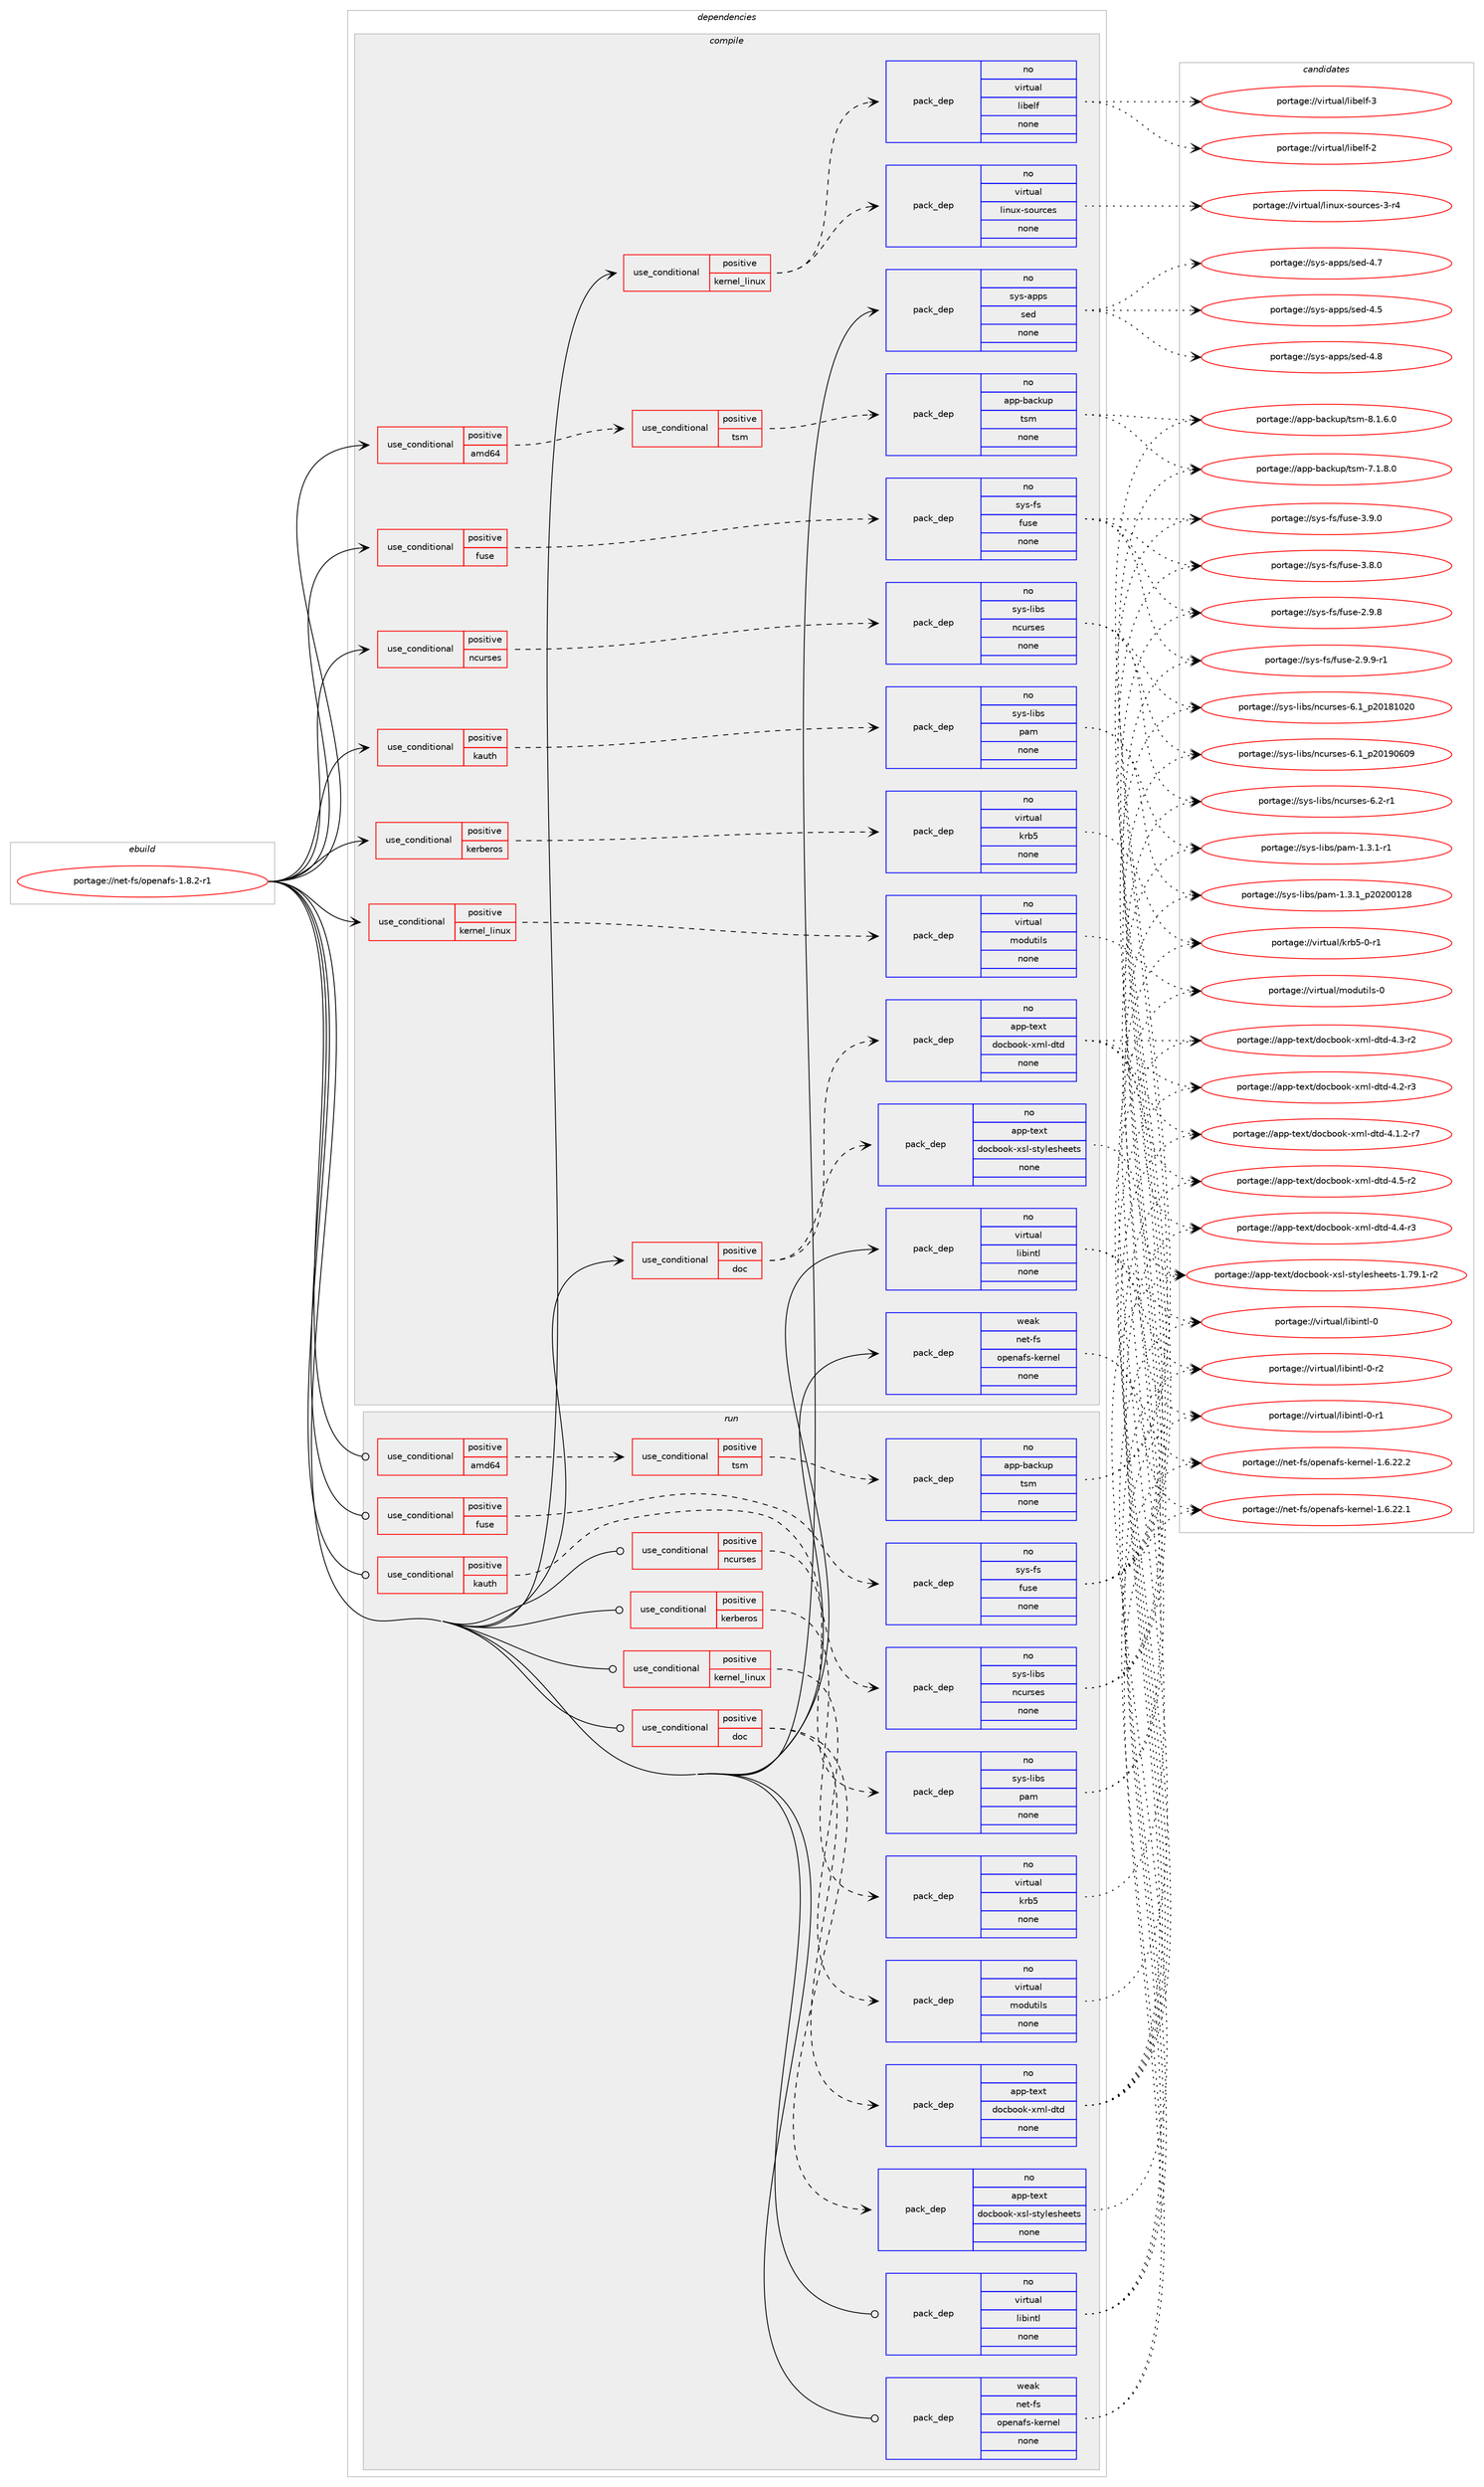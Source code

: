 digraph prolog {

# *************
# Graph options
# *************

newrank=true;
concentrate=true;
compound=true;
graph [rankdir=LR,fontname=Helvetica,fontsize=10,ranksep=1.5];#, ranksep=2.5, nodesep=0.2];
edge  [arrowhead=vee];
node  [fontname=Helvetica,fontsize=10];

# **********
# The ebuild
# **********

subgraph cluster_leftcol {
color=gray;
rank=same;
label=<<i>ebuild</i>>;
id [label="portage://net-fs/openafs-1.8.2-r1", color=red, width=4, href="../net-fs/openafs-1.8.2-r1.svg"];
}

# ****************
# The dependencies
# ****************

subgraph cluster_midcol {
color=gray;
label=<<i>dependencies</i>>;
subgraph cluster_compile {
fillcolor="#eeeeee";
style=filled;
label=<<i>compile</i>>;
subgraph cond22065 {
dependency97800 [label=<<TABLE BORDER="0" CELLBORDER="1" CELLSPACING="0" CELLPADDING="4"><TR><TD ROWSPAN="3" CELLPADDING="10">use_conditional</TD></TR><TR><TD>positive</TD></TR><TR><TD>amd64</TD></TR></TABLE>>, shape=none, color=red];
subgraph cond22066 {
dependency97801 [label=<<TABLE BORDER="0" CELLBORDER="1" CELLSPACING="0" CELLPADDING="4"><TR><TD ROWSPAN="3" CELLPADDING="10">use_conditional</TD></TR><TR><TD>positive</TD></TR><TR><TD>tsm</TD></TR></TABLE>>, shape=none, color=red];
subgraph pack73903 {
dependency97802 [label=<<TABLE BORDER="0" CELLBORDER="1" CELLSPACING="0" CELLPADDING="4" WIDTH="220"><TR><TD ROWSPAN="6" CELLPADDING="30">pack_dep</TD></TR><TR><TD WIDTH="110">no</TD></TR><TR><TD>app-backup</TD></TR><TR><TD>tsm</TD></TR><TR><TD>none</TD></TR><TR><TD></TD></TR></TABLE>>, shape=none, color=blue];
}
dependency97801:e -> dependency97802:w [weight=20,style="dashed",arrowhead="vee"];
}
dependency97800:e -> dependency97801:w [weight=20,style="dashed",arrowhead="vee"];
}
id:e -> dependency97800:w [weight=20,style="solid",arrowhead="vee"];
subgraph cond22067 {
dependency97803 [label=<<TABLE BORDER="0" CELLBORDER="1" CELLSPACING="0" CELLPADDING="4"><TR><TD ROWSPAN="3" CELLPADDING="10">use_conditional</TD></TR><TR><TD>positive</TD></TR><TR><TD>doc</TD></TR></TABLE>>, shape=none, color=red];
subgraph pack73904 {
dependency97804 [label=<<TABLE BORDER="0" CELLBORDER="1" CELLSPACING="0" CELLPADDING="4" WIDTH="220"><TR><TD ROWSPAN="6" CELLPADDING="30">pack_dep</TD></TR><TR><TD WIDTH="110">no</TD></TR><TR><TD>app-text</TD></TR><TR><TD>docbook-xsl-stylesheets</TD></TR><TR><TD>none</TD></TR><TR><TD></TD></TR></TABLE>>, shape=none, color=blue];
}
dependency97803:e -> dependency97804:w [weight=20,style="dashed",arrowhead="vee"];
subgraph pack73905 {
dependency97805 [label=<<TABLE BORDER="0" CELLBORDER="1" CELLSPACING="0" CELLPADDING="4" WIDTH="220"><TR><TD ROWSPAN="6" CELLPADDING="30">pack_dep</TD></TR><TR><TD WIDTH="110">no</TD></TR><TR><TD>app-text</TD></TR><TR><TD>docbook-xml-dtd</TD></TR><TR><TD>none</TD></TR><TR><TD></TD></TR></TABLE>>, shape=none, color=blue];
}
dependency97803:e -> dependency97805:w [weight=20,style="dashed",arrowhead="vee"];
}
id:e -> dependency97803:w [weight=20,style="solid",arrowhead="vee"];
subgraph cond22068 {
dependency97806 [label=<<TABLE BORDER="0" CELLBORDER="1" CELLSPACING="0" CELLPADDING="4"><TR><TD ROWSPAN="3" CELLPADDING="10">use_conditional</TD></TR><TR><TD>positive</TD></TR><TR><TD>fuse</TD></TR></TABLE>>, shape=none, color=red];
subgraph pack73906 {
dependency97807 [label=<<TABLE BORDER="0" CELLBORDER="1" CELLSPACING="0" CELLPADDING="4" WIDTH="220"><TR><TD ROWSPAN="6" CELLPADDING="30">pack_dep</TD></TR><TR><TD WIDTH="110">no</TD></TR><TR><TD>sys-fs</TD></TR><TR><TD>fuse</TD></TR><TR><TD>none</TD></TR><TR><TD></TD></TR></TABLE>>, shape=none, color=blue];
}
dependency97806:e -> dependency97807:w [weight=20,style="dashed",arrowhead="vee"];
}
id:e -> dependency97806:w [weight=20,style="solid",arrowhead="vee"];
subgraph cond22069 {
dependency97808 [label=<<TABLE BORDER="0" CELLBORDER="1" CELLSPACING="0" CELLPADDING="4"><TR><TD ROWSPAN="3" CELLPADDING="10">use_conditional</TD></TR><TR><TD>positive</TD></TR><TR><TD>kauth</TD></TR></TABLE>>, shape=none, color=red];
subgraph pack73907 {
dependency97809 [label=<<TABLE BORDER="0" CELLBORDER="1" CELLSPACING="0" CELLPADDING="4" WIDTH="220"><TR><TD ROWSPAN="6" CELLPADDING="30">pack_dep</TD></TR><TR><TD WIDTH="110">no</TD></TR><TR><TD>sys-libs</TD></TR><TR><TD>pam</TD></TR><TR><TD>none</TD></TR><TR><TD></TD></TR></TABLE>>, shape=none, color=blue];
}
dependency97808:e -> dependency97809:w [weight=20,style="dashed",arrowhead="vee"];
}
id:e -> dependency97808:w [weight=20,style="solid",arrowhead="vee"];
subgraph cond22070 {
dependency97810 [label=<<TABLE BORDER="0" CELLBORDER="1" CELLSPACING="0" CELLPADDING="4"><TR><TD ROWSPAN="3" CELLPADDING="10">use_conditional</TD></TR><TR><TD>positive</TD></TR><TR><TD>kerberos</TD></TR></TABLE>>, shape=none, color=red];
subgraph pack73908 {
dependency97811 [label=<<TABLE BORDER="0" CELLBORDER="1" CELLSPACING="0" CELLPADDING="4" WIDTH="220"><TR><TD ROWSPAN="6" CELLPADDING="30">pack_dep</TD></TR><TR><TD WIDTH="110">no</TD></TR><TR><TD>virtual</TD></TR><TR><TD>krb5</TD></TR><TR><TD>none</TD></TR><TR><TD></TD></TR></TABLE>>, shape=none, color=blue];
}
dependency97810:e -> dependency97811:w [weight=20,style="dashed",arrowhead="vee"];
}
id:e -> dependency97810:w [weight=20,style="solid",arrowhead="vee"];
subgraph cond22071 {
dependency97812 [label=<<TABLE BORDER="0" CELLBORDER="1" CELLSPACING="0" CELLPADDING="4"><TR><TD ROWSPAN="3" CELLPADDING="10">use_conditional</TD></TR><TR><TD>positive</TD></TR><TR><TD>kernel_linux</TD></TR></TABLE>>, shape=none, color=red];
subgraph pack73909 {
dependency97813 [label=<<TABLE BORDER="0" CELLBORDER="1" CELLSPACING="0" CELLPADDING="4" WIDTH="220"><TR><TD ROWSPAN="6" CELLPADDING="30">pack_dep</TD></TR><TR><TD WIDTH="110">no</TD></TR><TR><TD>virtual</TD></TR><TR><TD>linux-sources</TD></TR><TR><TD>none</TD></TR><TR><TD></TD></TR></TABLE>>, shape=none, color=blue];
}
dependency97812:e -> dependency97813:w [weight=20,style="dashed",arrowhead="vee"];
subgraph pack73910 {
dependency97814 [label=<<TABLE BORDER="0" CELLBORDER="1" CELLSPACING="0" CELLPADDING="4" WIDTH="220"><TR><TD ROWSPAN="6" CELLPADDING="30">pack_dep</TD></TR><TR><TD WIDTH="110">no</TD></TR><TR><TD>virtual</TD></TR><TR><TD>libelf</TD></TR><TR><TD>none</TD></TR><TR><TD></TD></TR></TABLE>>, shape=none, color=blue];
}
dependency97812:e -> dependency97814:w [weight=20,style="dashed",arrowhead="vee"];
}
id:e -> dependency97812:w [weight=20,style="solid",arrowhead="vee"];
subgraph cond22072 {
dependency97815 [label=<<TABLE BORDER="0" CELLBORDER="1" CELLSPACING="0" CELLPADDING="4"><TR><TD ROWSPAN="3" CELLPADDING="10">use_conditional</TD></TR><TR><TD>positive</TD></TR><TR><TD>kernel_linux</TD></TR></TABLE>>, shape=none, color=red];
subgraph pack73911 {
dependency97816 [label=<<TABLE BORDER="0" CELLBORDER="1" CELLSPACING="0" CELLPADDING="4" WIDTH="220"><TR><TD ROWSPAN="6" CELLPADDING="30">pack_dep</TD></TR><TR><TD WIDTH="110">no</TD></TR><TR><TD>virtual</TD></TR><TR><TD>modutils</TD></TR><TR><TD>none</TD></TR><TR><TD></TD></TR></TABLE>>, shape=none, color=blue];
}
dependency97815:e -> dependency97816:w [weight=20,style="dashed",arrowhead="vee"];
}
id:e -> dependency97815:w [weight=20,style="solid",arrowhead="vee"];
subgraph cond22073 {
dependency97817 [label=<<TABLE BORDER="0" CELLBORDER="1" CELLSPACING="0" CELLPADDING="4"><TR><TD ROWSPAN="3" CELLPADDING="10">use_conditional</TD></TR><TR><TD>positive</TD></TR><TR><TD>ncurses</TD></TR></TABLE>>, shape=none, color=red];
subgraph pack73912 {
dependency97818 [label=<<TABLE BORDER="0" CELLBORDER="1" CELLSPACING="0" CELLPADDING="4" WIDTH="220"><TR><TD ROWSPAN="6" CELLPADDING="30">pack_dep</TD></TR><TR><TD WIDTH="110">no</TD></TR><TR><TD>sys-libs</TD></TR><TR><TD>ncurses</TD></TR><TR><TD>none</TD></TR><TR><TD></TD></TR></TABLE>>, shape=none, color=blue];
}
dependency97817:e -> dependency97818:w [weight=20,style="dashed",arrowhead="vee"];
}
id:e -> dependency97817:w [weight=20,style="solid",arrowhead="vee"];
subgraph pack73913 {
dependency97819 [label=<<TABLE BORDER="0" CELLBORDER="1" CELLSPACING="0" CELLPADDING="4" WIDTH="220"><TR><TD ROWSPAN="6" CELLPADDING="30">pack_dep</TD></TR><TR><TD WIDTH="110">no</TD></TR><TR><TD>sys-apps</TD></TR><TR><TD>sed</TD></TR><TR><TD>none</TD></TR><TR><TD></TD></TR></TABLE>>, shape=none, color=blue];
}
id:e -> dependency97819:w [weight=20,style="solid",arrowhead="vee"];
subgraph pack73914 {
dependency97820 [label=<<TABLE BORDER="0" CELLBORDER="1" CELLSPACING="0" CELLPADDING="4" WIDTH="220"><TR><TD ROWSPAN="6" CELLPADDING="30">pack_dep</TD></TR><TR><TD WIDTH="110">no</TD></TR><TR><TD>virtual</TD></TR><TR><TD>libintl</TD></TR><TR><TD>none</TD></TR><TR><TD></TD></TR></TABLE>>, shape=none, color=blue];
}
id:e -> dependency97820:w [weight=20,style="solid",arrowhead="vee"];
subgraph pack73915 {
dependency97821 [label=<<TABLE BORDER="0" CELLBORDER="1" CELLSPACING="0" CELLPADDING="4" WIDTH="220"><TR><TD ROWSPAN="6" CELLPADDING="30">pack_dep</TD></TR><TR><TD WIDTH="110">weak</TD></TR><TR><TD>net-fs</TD></TR><TR><TD>openafs-kernel</TD></TR><TR><TD>none</TD></TR><TR><TD></TD></TR></TABLE>>, shape=none, color=blue];
}
id:e -> dependency97821:w [weight=20,style="solid",arrowhead="vee"];
}
subgraph cluster_compileandrun {
fillcolor="#eeeeee";
style=filled;
label=<<i>compile and run</i>>;
}
subgraph cluster_run {
fillcolor="#eeeeee";
style=filled;
label=<<i>run</i>>;
subgraph cond22074 {
dependency97822 [label=<<TABLE BORDER="0" CELLBORDER="1" CELLSPACING="0" CELLPADDING="4"><TR><TD ROWSPAN="3" CELLPADDING="10">use_conditional</TD></TR><TR><TD>positive</TD></TR><TR><TD>amd64</TD></TR></TABLE>>, shape=none, color=red];
subgraph cond22075 {
dependency97823 [label=<<TABLE BORDER="0" CELLBORDER="1" CELLSPACING="0" CELLPADDING="4"><TR><TD ROWSPAN="3" CELLPADDING="10">use_conditional</TD></TR><TR><TD>positive</TD></TR><TR><TD>tsm</TD></TR></TABLE>>, shape=none, color=red];
subgraph pack73916 {
dependency97824 [label=<<TABLE BORDER="0" CELLBORDER="1" CELLSPACING="0" CELLPADDING="4" WIDTH="220"><TR><TD ROWSPAN="6" CELLPADDING="30">pack_dep</TD></TR><TR><TD WIDTH="110">no</TD></TR><TR><TD>app-backup</TD></TR><TR><TD>tsm</TD></TR><TR><TD>none</TD></TR><TR><TD></TD></TR></TABLE>>, shape=none, color=blue];
}
dependency97823:e -> dependency97824:w [weight=20,style="dashed",arrowhead="vee"];
}
dependency97822:e -> dependency97823:w [weight=20,style="dashed",arrowhead="vee"];
}
id:e -> dependency97822:w [weight=20,style="solid",arrowhead="odot"];
subgraph cond22076 {
dependency97825 [label=<<TABLE BORDER="0" CELLBORDER="1" CELLSPACING="0" CELLPADDING="4"><TR><TD ROWSPAN="3" CELLPADDING="10">use_conditional</TD></TR><TR><TD>positive</TD></TR><TR><TD>doc</TD></TR></TABLE>>, shape=none, color=red];
subgraph pack73917 {
dependency97826 [label=<<TABLE BORDER="0" CELLBORDER="1" CELLSPACING="0" CELLPADDING="4" WIDTH="220"><TR><TD ROWSPAN="6" CELLPADDING="30">pack_dep</TD></TR><TR><TD WIDTH="110">no</TD></TR><TR><TD>app-text</TD></TR><TR><TD>docbook-xsl-stylesheets</TD></TR><TR><TD>none</TD></TR><TR><TD></TD></TR></TABLE>>, shape=none, color=blue];
}
dependency97825:e -> dependency97826:w [weight=20,style="dashed",arrowhead="vee"];
subgraph pack73918 {
dependency97827 [label=<<TABLE BORDER="0" CELLBORDER="1" CELLSPACING="0" CELLPADDING="4" WIDTH="220"><TR><TD ROWSPAN="6" CELLPADDING="30">pack_dep</TD></TR><TR><TD WIDTH="110">no</TD></TR><TR><TD>app-text</TD></TR><TR><TD>docbook-xml-dtd</TD></TR><TR><TD>none</TD></TR><TR><TD></TD></TR></TABLE>>, shape=none, color=blue];
}
dependency97825:e -> dependency97827:w [weight=20,style="dashed",arrowhead="vee"];
}
id:e -> dependency97825:w [weight=20,style="solid",arrowhead="odot"];
subgraph cond22077 {
dependency97828 [label=<<TABLE BORDER="0" CELLBORDER="1" CELLSPACING="0" CELLPADDING="4"><TR><TD ROWSPAN="3" CELLPADDING="10">use_conditional</TD></TR><TR><TD>positive</TD></TR><TR><TD>fuse</TD></TR></TABLE>>, shape=none, color=red];
subgraph pack73919 {
dependency97829 [label=<<TABLE BORDER="0" CELLBORDER="1" CELLSPACING="0" CELLPADDING="4" WIDTH="220"><TR><TD ROWSPAN="6" CELLPADDING="30">pack_dep</TD></TR><TR><TD WIDTH="110">no</TD></TR><TR><TD>sys-fs</TD></TR><TR><TD>fuse</TD></TR><TR><TD>none</TD></TR><TR><TD></TD></TR></TABLE>>, shape=none, color=blue];
}
dependency97828:e -> dependency97829:w [weight=20,style="dashed",arrowhead="vee"];
}
id:e -> dependency97828:w [weight=20,style="solid",arrowhead="odot"];
subgraph cond22078 {
dependency97830 [label=<<TABLE BORDER="0" CELLBORDER="1" CELLSPACING="0" CELLPADDING="4"><TR><TD ROWSPAN="3" CELLPADDING="10">use_conditional</TD></TR><TR><TD>positive</TD></TR><TR><TD>kauth</TD></TR></TABLE>>, shape=none, color=red];
subgraph pack73920 {
dependency97831 [label=<<TABLE BORDER="0" CELLBORDER="1" CELLSPACING="0" CELLPADDING="4" WIDTH="220"><TR><TD ROWSPAN="6" CELLPADDING="30">pack_dep</TD></TR><TR><TD WIDTH="110">no</TD></TR><TR><TD>sys-libs</TD></TR><TR><TD>pam</TD></TR><TR><TD>none</TD></TR><TR><TD></TD></TR></TABLE>>, shape=none, color=blue];
}
dependency97830:e -> dependency97831:w [weight=20,style="dashed",arrowhead="vee"];
}
id:e -> dependency97830:w [weight=20,style="solid",arrowhead="odot"];
subgraph cond22079 {
dependency97832 [label=<<TABLE BORDER="0" CELLBORDER="1" CELLSPACING="0" CELLPADDING="4"><TR><TD ROWSPAN="3" CELLPADDING="10">use_conditional</TD></TR><TR><TD>positive</TD></TR><TR><TD>kerberos</TD></TR></TABLE>>, shape=none, color=red];
subgraph pack73921 {
dependency97833 [label=<<TABLE BORDER="0" CELLBORDER="1" CELLSPACING="0" CELLPADDING="4" WIDTH="220"><TR><TD ROWSPAN="6" CELLPADDING="30">pack_dep</TD></TR><TR><TD WIDTH="110">no</TD></TR><TR><TD>virtual</TD></TR><TR><TD>krb5</TD></TR><TR><TD>none</TD></TR><TR><TD></TD></TR></TABLE>>, shape=none, color=blue];
}
dependency97832:e -> dependency97833:w [weight=20,style="dashed",arrowhead="vee"];
}
id:e -> dependency97832:w [weight=20,style="solid",arrowhead="odot"];
subgraph cond22080 {
dependency97834 [label=<<TABLE BORDER="0" CELLBORDER="1" CELLSPACING="0" CELLPADDING="4"><TR><TD ROWSPAN="3" CELLPADDING="10">use_conditional</TD></TR><TR><TD>positive</TD></TR><TR><TD>kernel_linux</TD></TR></TABLE>>, shape=none, color=red];
subgraph pack73922 {
dependency97835 [label=<<TABLE BORDER="0" CELLBORDER="1" CELLSPACING="0" CELLPADDING="4" WIDTH="220"><TR><TD ROWSPAN="6" CELLPADDING="30">pack_dep</TD></TR><TR><TD WIDTH="110">no</TD></TR><TR><TD>virtual</TD></TR><TR><TD>modutils</TD></TR><TR><TD>none</TD></TR><TR><TD></TD></TR></TABLE>>, shape=none, color=blue];
}
dependency97834:e -> dependency97835:w [weight=20,style="dashed",arrowhead="vee"];
}
id:e -> dependency97834:w [weight=20,style="solid",arrowhead="odot"];
subgraph cond22081 {
dependency97836 [label=<<TABLE BORDER="0" CELLBORDER="1" CELLSPACING="0" CELLPADDING="4"><TR><TD ROWSPAN="3" CELLPADDING="10">use_conditional</TD></TR><TR><TD>positive</TD></TR><TR><TD>ncurses</TD></TR></TABLE>>, shape=none, color=red];
subgraph pack73923 {
dependency97837 [label=<<TABLE BORDER="0" CELLBORDER="1" CELLSPACING="0" CELLPADDING="4" WIDTH="220"><TR><TD ROWSPAN="6" CELLPADDING="30">pack_dep</TD></TR><TR><TD WIDTH="110">no</TD></TR><TR><TD>sys-libs</TD></TR><TR><TD>ncurses</TD></TR><TR><TD>none</TD></TR><TR><TD></TD></TR></TABLE>>, shape=none, color=blue];
}
dependency97836:e -> dependency97837:w [weight=20,style="dashed",arrowhead="vee"];
}
id:e -> dependency97836:w [weight=20,style="solid",arrowhead="odot"];
subgraph pack73924 {
dependency97838 [label=<<TABLE BORDER="0" CELLBORDER="1" CELLSPACING="0" CELLPADDING="4" WIDTH="220"><TR><TD ROWSPAN="6" CELLPADDING="30">pack_dep</TD></TR><TR><TD WIDTH="110">no</TD></TR><TR><TD>virtual</TD></TR><TR><TD>libintl</TD></TR><TR><TD>none</TD></TR><TR><TD></TD></TR></TABLE>>, shape=none, color=blue];
}
id:e -> dependency97838:w [weight=20,style="solid",arrowhead="odot"];
subgraph pack73925 {
dependency97839 [label=<<TABLE BORDER="0" CELLBORDER="1" CELLSPACING="0" CELLPADDING="4" WIDTH="220"><TR><TD ROWSPAN="6" CELLPADDING="30">pack_dep</TD></TR><TR><TD WIDTH="110">weak</TD></TR><TR><TD>net-fs</TD></TR><TR><TD>openafs-kernel</TD></TR><TR><TD>none</TD></TR><TR><TD></TD></TR></TABLE>>, shape=none, color=blue];
}
id:e -> dependency97839:w [weight=20,style="solid",arrowhead="odot"];
}
}

# **************
# The candidates
# **************

subgraph cluster_choices {
rank=same;
color=gray;
label=<<i>candidates</i>>;

subgraph choice73903 {
color=black;
nodesep=1;
choice9711211245989799107117112471161151094556464946544648 [label="portage://app-backup/tsm-8.1.6.0", color=red, width=4,href="../app-backup/tsm-8.1.6.0.svg"];
choice9711211245989799107117112471161151094555464946564648 [label="portage://app-backup/tsm-7.1.8.0", color=red, width=4,href="../app-backup/tsm-7.1.8.0.svg"];
dependency97802:e -> choice9711211245989799107117112471161151094556464946544648:w [style=dotted,weight="100"];
dependency97802:e -> choice9711211245989799107117112471161151094555464946564648:w [style=dotted,weight="100"];
}
subgraph choice73904 {
color=black;
nodesep=1;
choice97112112451161011201164710011199981111111074512011510845115116121108101115104101101116115454946555746494511450 [label="portage://app-text/docbook-xsl-stylesheets-1.79.1-r2", color=red, width=4,href="../app-text/docbook-xsl-stylesheets-1.79.1-r2.svg"];
dependency97804:e -> choice97112112451161011201164710011199981111111074512011510845115116121108101115104101101116115454946555746494511450:w [style=dotted,weight="100"];
}
subgraph choice73905 {
color=black;
nodesep=1;
choice97112112451161011201164710011199981111111074512010910845100116100455246534511450 [label="portage://app-text/docbook-xml-dtd-4.5-r2", color=red, width=4,href="../app-text/docbook-xml-dtd-4.5-r2.svg"];
choice97112112451161011201164710011199981111111074512010910845100116100455246524511451 [label="portage://app-text/docbook-xml-dtd-4.4-r3", color=red, width=4,href="../app-text/docbook-xml-dtd-4.4-r3.svg"];
choice97112112451161011201164710011199981111111074512010910845100116100455246514511450 [label="portage://app-text/docbook-xml-dtd-4.3-r2", color=red, width=4,href="../app-text/docbook-xml-dtd-4.3-r2.svg"];
choice97112112451161011201164710011199981111111074512010910845100116100455246504511451 [label="portage://app-text/docbook-xml-dtd-4.2-r3", color=red, width=4,href="../app-text/docbook-xml-dtd-4.2-r3.svg"];
choice971121124511610112011647100111999811111110745120109108451001161004552464946504511455 [label="portage://app-text/docbook-xml-dtd-4.1.2-r7", color=red, width=4,href="../app-text/docbook-xml-dtd-4.1.2-r7.svg"];
dependency97805:e -> choice97112112451161011201164710011199981111111074512010910845100116100455246534511450:w [style=dotted,weight="100"];
dependency97805:e -> choice97112112451161011201164710011199981111111074512010910845100116100455246524511451:w [style=dotted,weight="100"];
dependency97805:e -> choice97112112451161011201164710011199981111111074512010910845100116100455246514511450:w [style=dotted,weight="100"];
dependency97805:e -> choice97112112451161011201164710011199981111111074512010910845100116100455246504511451:w [style=dotted,weight="100"];
dependency97805:e -> choice971121124511610112011647100111999811111110745120109108451001161004552464946504511455:w [style=dotted,weight="100"];
}
subgraph choice73906 {
color=black;
nodesep=1;
choice1151211154510211547102117115101455146574648 [label="portage://sys-fs/fuse-3.9.0", color=red, width=4,href="../sys-fs/fuse-3.9.0.svg"];
choice1151211154510211547102117115101455146564648 [label="portage://sys-fs/fuse-3.8.0", color=red, width=4,href="../sys-fs/fuse-3.8.0.svg"];
choice11512111545102115471021171151014550465746574511449 [label="portage://sys-fs/fuse-2.9.9-r1", color=red, width=4,href="../sys-fs/fuse-2.9.9-r1.svg"];
choice1151211154510211547102117115101455046574656 [label="portage://sys-fs/fuse-2.9.8", color=red, width=4,href="../sys-fs/fuse-2.9.8.svg"];
dependency97807:e -> choice1151211154510211547102117115101455146574648:w [style=dotted,weight="100"];
dependency97807:e -> choice1151211154510211547102117115101455146564648:w [style=dotted,weight="100"];
dependency97807:e -> choice11512111545102115471021171151014550465746574511449:w [style=dotted,weight="100"];
dependency97807:e -> choice1151211154510211547102117115101455046574656:w [style=dotted,weight="100"];
}
subgraph choice73907 {
color=black;
nodesep=1;
choice11512111545108105981154711297109454946514649951125048504848495056 [label="portage://sys-libs/pam-1.3.1_p20200128", color=red, width=4,href="../sys-libs/pam-1.3.1_p20200128.svg"];
choice115121115451081059811547112971094549465146494511449 [label="portage://sys-libs/pam-1.3.1-r1", color=red, width=4,href="../sys-libs/pam-1.3.1-r1.svg"];
dependency97809:e -> choice11512111545108105981154711297109454946514649951125048504848495056:w [style=dotted,weight="100"];
dependency97809:e -> choice115121115451081059811547112971094549465146494511449:w [style=dotted,weight="100"];
}
subgraph choice73908 {
color=black;
nodesep=1;
choice1181051141161179710847107114985345484511449 [label="portage://virtual/krb5-0-r1", color=red, width=4,href="../virtual/krb5-0-r1.svg"];
dependency97811:e -> choice1181051141161179710847107114985345484511449:w [style=dotted,weight="100"];
}
subgraph choice73909 {
color=black;
nodesep=1;
choice1181051141161179710847108105110117120451151111171149910111545514511452 [label="portage://virtual/linux-sources-3-r4", color=red, width=4,href="../virtual/linux-sources-3-r4.svg"];
dependency97813:e -> choice1181051141161179710847108105110117120451151111171149910111545514511452:w [style=dotted,weight="100"];
}
subgraph choice73910 {
color=black;
nodesep=1;
choice1181051141161179710847108105981011081024551 [label="portage://virtual/libelf-3", color=red, width=4,href="../virtual/libelf-3.svg"];
choice1181051141161179710847108105981011081024550 [label="portage://virtual/libelf-2", color=red, width=4,href="../virtual/libelf-2.svg"];
dependency97814:e -> choice1181051141161179710847108105981011081024551:w [style=dotted,weight="100"];
dependency97814:e -> choice1181051141161179710847108105981011081024550:w [style=dotted,weight="100"];
}
subgraph choice73911 {
color=black;
nodesep=1;
choice11810511411611797108471091111001171161051081154548 [label="portage://virtual/modutils-0", color=red, width=4,href="../virtual/modutils-0.svg"];
dependency97816:e -> choice11810511411611797108471091111001171161051081154548:w [style=dotted,weight="100"];
}
subgraph choice73912 {
color=black;
nodesep=1;
choice11512111545108105981154711099117114115101115455446504511449 [label="portage://sys-libs/ncurses-6.2-r1", color=red, width=4,href="../sys-libs/ncurses-6.2-r1.svg"];
choice1151211154510810598115471109911711411510111545544649951125048495748544857 [label="portage://sys-libs/ncurses-6.1_p20190609", color=red, width=4,href="../sys-libs/ncurses-6.1_p20190609.svg"];
choice1151211154510810598115471109911711411510111545544649951125048495649485048 [label="portage://sys-libs/ncurses-6.1_p20181020", color=red, width=4,href="../sys-libs/ncurses-6.1_p20181020.svg"];
dependency97818:e -> choice11512111545108105981154711099117114115101115455446504511449:w [style=dotted,weight="100"];
dependency97818:e -> choice1151211154510810598115471109911711411510111545544649951125048495748544857:w [style=dotted,weight="100"];
dependency97818:e -> choice1151211154510810598115471109911711411510111545544649951125048495649485048:w [style=dotted,weight="100"];
}
subgraph choice73913 {
color=black;
nodesep=1;
choice11512111545971121121154711510110045524656 [label="portage://sys-apps/sed-4.8", color=red, width=4,href="../sys-apps/sed-4.8.svg"];
choice11512111545971121121154711510110045524655 [label="portage://sys-apps/sed-4.7", color=red, width=4,href="../sys-apps/sed-4.7.svg"];
choice11512111545971121121154711510110045524653 [label="portage://sys-apps/sed-4.5", color=red, width=4,href="../sys-apps/sed-4.5.svg"];
dependency97819:e -> choice11512111545971121121154711510110045524656:w [style=dotted,weight="100"];
dependency97819:e -> choice11512111545971121121154711510110045524655:w [style=dotted,weight="100"];
dependency97819:e -> choice11512111545971121121154711510110045524653:w [style=dotted,weight="100"];
}
subgraph choice73914 {
color=black;
nodesep=1;
choice11810511411611797108471081059810511011610845484511450 [label="portage://virtual/libintl-0-r2", color=red, width=4,href="../virtual/libintl-0-r2.svg"];
choice11810511411611797108471081059810511011610845484511449 [label="portage://virtual/libintl-0-r1", color=red, width=4,href="../virtual/libintl-0-r1.svg"];
choice1181051141161179710847108105981051101161084548 [label="portage://virtual/libintl-0", color=red, width=4,href="../virtual/libintl-0.svg"];
dependency97820:e -> choice11810511411611797108471081059810511011610845484511450:w [style=dotted,weight="100"];
dependency97820:e -> choice11810511411611797108471081059810511011610845484511449:w [style=dotted,weight="100"];
dependency97820:e -> choice1181051141161179710847108105981051101161084548:w [style=dotted,weight="100"];
}
subgraph choice73915 {
color=black;
nodesep=1;
choice11010111645102115471111121011109710211545107101114110101108454946544650504650 [label="portage://net-fs/openafs-kernel-1.6.22.2", color=red, width=4,href="../net-fs/openafs-kernel-1.6.22.2.svg"];
choice11010111645102115471111121011109710211545107101114110101108454946544650504649 [label="portage://net-fs/openafs-kernel-1.6.22.1", color=red, width=4,href="../net-fs/openafs-kernel-1.6.22.1.svg"];
dependency97821:e -> choice11010111645102115471111121011109710211545107101114110101108454946544650504650:w [style=dotted,weight="100"];
dependency97821:e -> choice11010111645102115471111121011109710211545107101114110101108454946544650504649:w [style=dotted,weight="100"];
}
subgraph choice73916 {
color=black;
nodesep=1;
choice9711211245989799107117112471161151094556464946544648 [label="portage://app-backup/tsm-8.1.6.0", color=red, width=4,href="../app-backup/tsm-8.1.6.0.svg"];
choice9711211245989799107117112471161151094555464946564648 [label="portage://app-backup/tsm-7.1.8.0", color=red, width=4,href="../app-backup/tsm-7.1.8.0.svg"];
dependency97824:e -> choice9711211245989799107117112471161151094556464946544648:w [style=dotted,weight="100"];
dependency97824:e -> choice9711211245989799107117112471161151094555464946564648:w [style=dotted,weight="100"];
}
subgraph choice73917 {
color=black;
nodesep=1;
choice97112112451161011201164710011199981111111074512011510845115116121108101115104101101116115454946555746494511450 [label="portage://app-text/docbook-xsl-stylesheets-1.79.1-r2", color=red, width=4,href="../app-text/docbook-xsl-stylesheets-1.79.1-r2.svg"];
dependency97826:e -> choice97112112451161011201164710011199981111111074512011510845115116121108101115104101101116115454946555746494511450:w [style=dotted,weight="100"];
}
subgraph choice73918 {
color=black;
nodesep=1;
choice97112112451161011201164710011199981111111074512010910845100116100455246534511450 [label="portage://app-text/docbook-xml-dtd-4.5-r2", color=red, width=4,href="../app-text/docbook-xml-dtd-4.5-r2.svg"];
choice97112112451161011201164710011199981111111074512010910845100116100455246524511451 [label="portage://app-text/docbook-xml-dtd-4.4-r3", color=red, width=4,href="../app-text/docbook-xml-dtd-4.4-r3.svg"];
choice97112112451161011201164710011199981111111074512010910845100116100455246514511450 [label="portage://app-text/docbook-xml-dtd-4.3-r2", color=red, width=4,href="../app-text/docbook-xml-dtd-4.3-r2.svg"];
choice97112112451161011201164710011199981111111074512010910845100116100455246504511451 [label="portage://app-text/docbook-xml-dtd-4.2-r3", color=red, width=4,href="../app-text/docbook-xml-dtd-4.2-r3.svg"];
choice971121124511610112011647100111999811111110745120109108451001161004552464946504511455 [label="portage://app-text/docbook-xml-dtd-4.1.2-r7", color=red, width=4,href="../app-text/docbook-xml-dtd-4.1.2-r7.svg"];
dependency97827:e -> choice97112112451161011201164710011199981111111074512010910845100116100455246534511450:w [style=dotted,weight="100"];
dependency97827:e -> choice97112112451161011201164710011199981111111074512010910845100116100455246524511451:w [style=dotted,weight="100"];
dependency97827:e -> choice97112112451161011201164710011199981111111074512010910845100116100455246514511450:w [style=dotted,weight="100"];
dependency97827:e -> choice97112112451161011201164710011199981111111074512010910845100116100455246504511451:w [style=dotted,weight="100"];
dependency97827:e -> choice971121124511610112011647100111999811111110745120109108451001161004552464946504511455:w [style=dotted,weight="100"];
}
subgraph choice73919 {
color=black;
nodesep=1;
choice1151211154510211547102117115101455146574648 [label="portage://sys-fs/fuse-3.9.0", color=red, width=4,href="../sys-fs/fuse-3.9.0.svg"];
choice1151211154510211547102117115101455146564648 [label="portage://sys-fs/fuse-3.8.0", color=red, width=4,href="../sys-fs/fuse-3.8.0.svg"];
choice11512111545102115471021171151014550465746574511449 [label="portage://sys-fs/fuse-2.9.9-r1", color=red, width=4,href="../sys-fs/fuse-2.9.9-r1.svg"];
choice1151211154510211547102117115101455046574656 [label="portage://sys-fs/fuse-2.9.8", color=red, width=4,href="../sys-fs/fuse-2.9.8.svg"];
dependency97829:e -> choice1151211154510211547102117115101455146574648:w [style=dotted,weight="100"];
dependency97829:e -> choice1151211154510211547102117115101455146564648:w [style=dotted,weight="100"];
dependency97829:e -> choice11512111545102115471021171151014550465746574511449:w [style=dotted,weight="100"];
dependency97829:e -> choice1151211154510211547102117115101455046574656:w [style=dotted,weight="100"];
}
subgraph choice73920 {
color=black;
nodesep=1;
choice11512111545108105981154711297109454946514649951125048504848495056 [label="portage://sys-libs/pam-1.3.1_p20200128", color=red, width=4,href="../sys-libs/pam-1.3.1_p20200128.svg"];
choice115121115451081059811547112971094549465146494511449 [label="portage://sys-libs/pam-1.3.1-r1", color=red, width=4,href="../sys-libs/pam-1.3.1-r1.svg"];
dependency97831:e -> choice11512111545108105981154711297109454946514649951125048504848495056:w [style=dotted,weight="100"];
dependency97831:e -> choice115121115451081059811547112971094549465146494511449:w [style=dotted,weight="100"];
}
subgraph choice73921 {
color=black;
nodesep=1;
choice1181051141161179710847107114985345484511449 [label="portage://virtual/krb5-0-r1", color=red, width=4,href="../virtual/krb5-0-r1.svg"];
dependency97833:e -> choice1181051141161179710847107114985345484511449:w [style=dotted,weight="100"];
}
subgraph choice73922 {
color=black;
nodesep=1;
choice11810511411611797108471091111001171161051081154548 [label="portage://virtual/modutils-0", color=red, width=4,href="../virtual/modutils-0.svg"];
dependency97835:e -> choice11810511411611797108471091111001171161051081154548:w [style=dotted,weight="100"];
}
subgraph choice73923 {
color=black;
nodesep=1;
choice11512111545108105981154711099117114115101115455446504511449 [label="portage://sys-libs/ncurses-6.2-r1", color=red, width=4,href="../sys-libs/ncurses-6.2-r1.svg"];
choice1151211154510810598115471109911711411510111545544649951125048495748544857 [label="portage://sys-libs/ncurses-6.1_p20190609", color=red, width=4,href="../sys-libs/ncurses-6.1_p20190609.svg"];
choice1151211154510810598115471109911711411510111545544649951125048495649485048 [label="portage://sys-libs/ncurses-6.1_p20181020", color=red, width=4,href="../sys-libs/ncurses-6.1_p20181020.svg"];
dependency97837:e -> choice11512111545108105981154711099117114115101115455446504511449:w [style=dotted,weight="100"];
dependency97837:e -> choice1151211154510810598115471109911711411510111545544649951125048495748544857:w [style=dotted,weight="100"];
dependency97837:e -> choice1151211154510810598115471109911711411510111545544649951125048495649485048:w [style=dotted,weight="100"];
}
subgraph choice73924 {
color=black;
nodesep=1;
choice11810511411611797108471081059810511011610845484511450 [label="portage://virtual/libintl-0-r2", color=red, width=4,href="../virtual/libintl-0-r2.svg"];
choice11810511411611797108471081059810511011610845484511449 [label="portage://virtual/libintl-0-r1", color=red, width=4,href="../virtual/libintl-0-r1.svg"];
choice1181051141161179710847108105981051101161084548 [label="portage://virtual/libintl-0", color=red, width=4,href="../virtual/libintl-0.svg"];
dependency97838:e -> choice11810511411611797108471081059810511011610845484511450:w [style=dotted,weight="100"];
dependency97838:e -> choice11810511411611797108471081059810511011610845484511449:w [style=dotted,weight="100"];
dependency97838:e -> choice1181051141161179710847108105981051101161084548:w [style=dotted,weight="100"];
}
subgraph choice73925 {
color=black;
nodesep=1;
choice11010111645102115471111121011109710211545107101114110101108454946544650504650 [label="portage://net-fs/openafs-kernel-1.6.22.2", color=red, width=4,href="../net-fs/openafs-kernel-1.6.22.2.svg"];
choice11010111645102115471111121011109710211545107101114110101108454946544650504649 [label="portage://net-fs/openafs-kernel-1.6.22.1", color=red, width=4,href="../net-fs/openafs-kernel-1.6.22.1.svg"];
dependency97839:e -> choice11010111645102115471111121011109710211545107101114110101108454946544650504650:w [style=dotted,weight="100"];
dependency97839:e -> choice11010111645102115471111121011109710211545107101114110101108454946544650504649:w [style=dotted,weight="100"];
}
}

}
